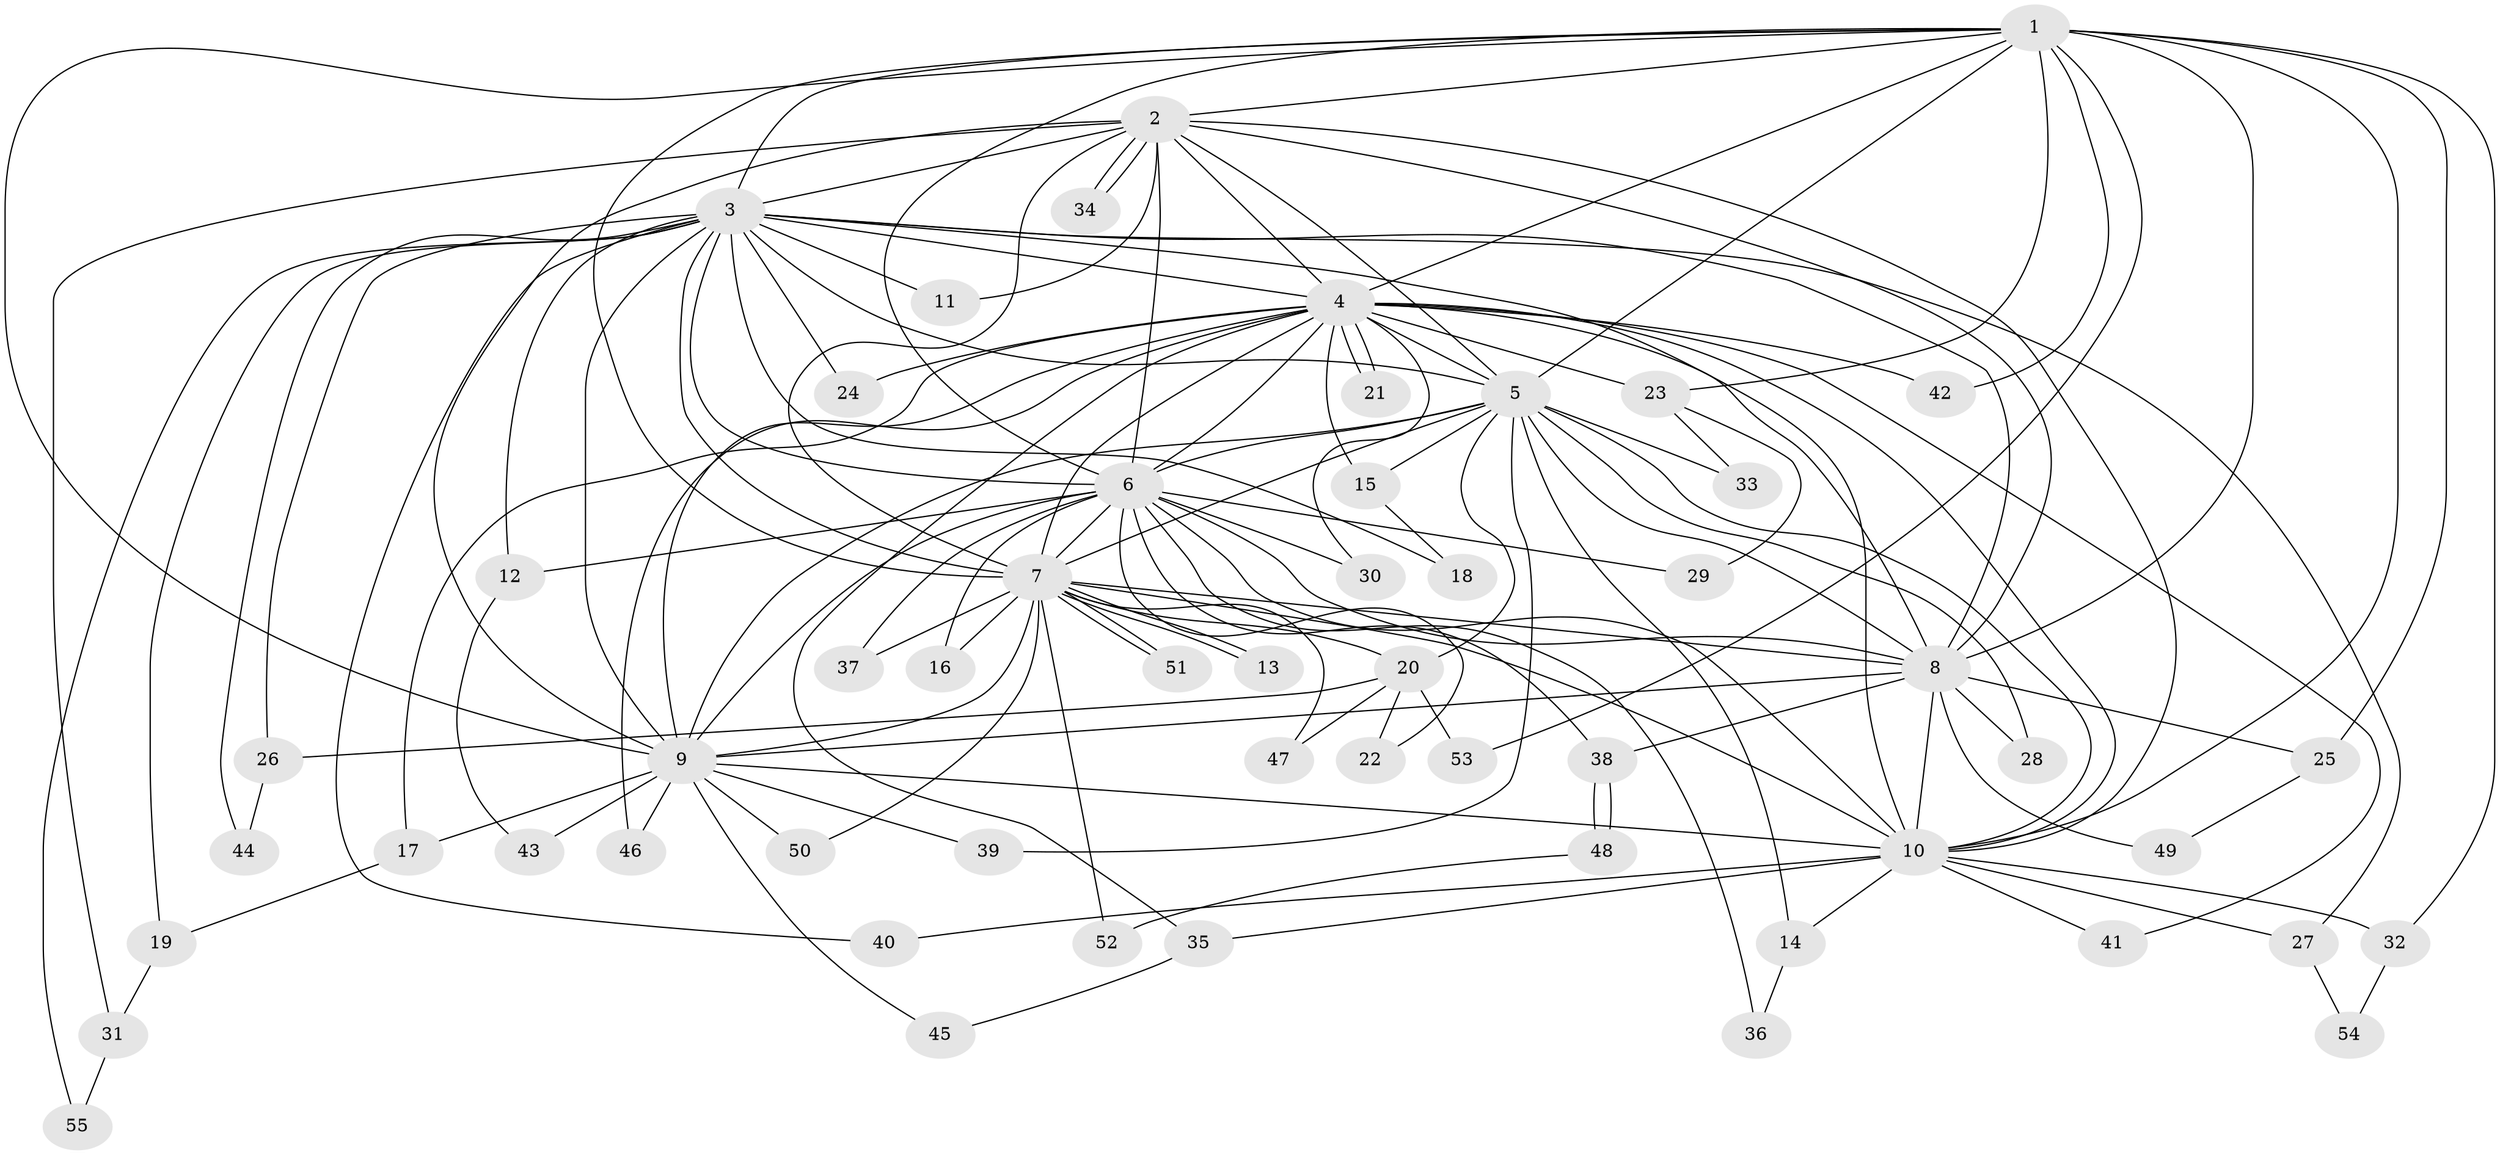 // Generated by graph-tools (version 1.1) at 2025/34/03/09/25 02:34:53]
// undirected, 55 vertices, 135 edges
graph export_dot {
graph [start="1"]
  node [color=gray90,style=filled];
  1;
  2;
  3;
  4;
  5;
  6;
  7;
  8;
  9;
  10;
  11;
  12;
  13;
  14;
  15;
  16;
  17;
  18;
  19;
  20;
  21;
  22;
  23;
  24;
  25;
  26;
  27;
  28;
  29;
  30;
  31;
  32;
  33;
  34;
  35;
  36;
  37;
  38;
  39;
  40;
  41;
  42;
  43;
  44;
  45;
  46;
  47;
  48;
  49;
  50;
  51;
  52;
  53;
  54;
  55;
  1 -- 2;
  1 -- 3;
  1 -- 4;
  1 -- 5;
  1 -- 6;
  1 -- 7;
  1 -- 8;
  1 -- 9;
  1 -- 10;
  1 -- 23;
  1 -- 25;
  1 -- 32;
  1 -- 42;
  1 -- 53;
  2 -- 3;
  2 -- 4;
  2 -- 5;
  2 -- 6;
  2 -- 7;
  2 -- 8;
  2 -- 9;
  2 -- 10;
  2 -- 11;
  2 -- 31;
  2 -- 34;
  2 -- 34;
  3 -- 4;
  3 -- 5;
  3 -- 6;
  3 -- 7;
  3 -- 8;
  3 -- 9;
  3 -- 10;
  3 -- 11;
  3 -- 12;
  3 -- 18;
  3 -- 19;
  3 -- 24;
  3 -- 26;
  3 -- 27;
  3 -- 40;
  3 -- 44;
  3 -- 55;
  4 -- 5;
  4 -- 6;
  4 -- 7;
  4 -- 8;
  4 -- 9;
  4 -- 10;
  4 -- 15;
  4 -- 17;
  4 -- 21;
  4 -- 21;
  4 -- 23;
  4 -- 24;
  4 -- 30;
  4 -- 35;
  4 -- 41;
  4 -- 42;
  4 -- 46;
  5 -- 6;
  5 -- 7;
  5 -- 8;
  5 -- 9;
  5 -- 10;
  5 -- 14;
  5 -- 15;
  5 -- 20;
  5 -- 28;
  5 -- 33;
  5 -- 39;
  6 -- 7;
  6 -- 8;
  6 -- 9;
  6 -- 10;
  6 -- 12;
  6 -- 16;
  6 -- 22;
  6 -- 29;
  6 -- 30;
  6 -- 36;
  6 -- 37;
  6 -- 38;
  7 -- 8;
  7 -- 9;
  7 -- 10;
  7 -- 13;
  7 -- 13;
  7 -- 16;
  7 -- 20;
  7 -- 37;
  7 -- 47;
  7 -- 50;
  7 -- 51;
  7 -- 51;
  7 -- 52;
  8 -- 9;
  8 -- 10;
  8 -- 25;
  8 -- 28;
  8 -- 38;
  8 -- 49;
  9 -- 10;
  9 -- 17;
  9 -- 39;
  9 -- 43;
  9 -- 45;
  9 -- 46;
  9 -- 50;
  10 -- 14;
  10 -- 27;
  10 -- 32;
  10 -- 35;
  10 -- 40;
  10 -- 41;
  12 -- 43;
  14 -- 36;
  15 -- 18;
  17 -- 19;
  19 -- 31;
  20 -- 22;
  20 -- 26;
  20 -- 47;
  20 -- 53;
  23 -- 29;
  23 -- 33;
  25 -- 49;
  26 -- 44;
  27 -- 54;
  31 -- 55;
  32 -- 54;
  35 -- 45;
  38 -- 48;
  38 -- 48;
  48 -- 52;
}
